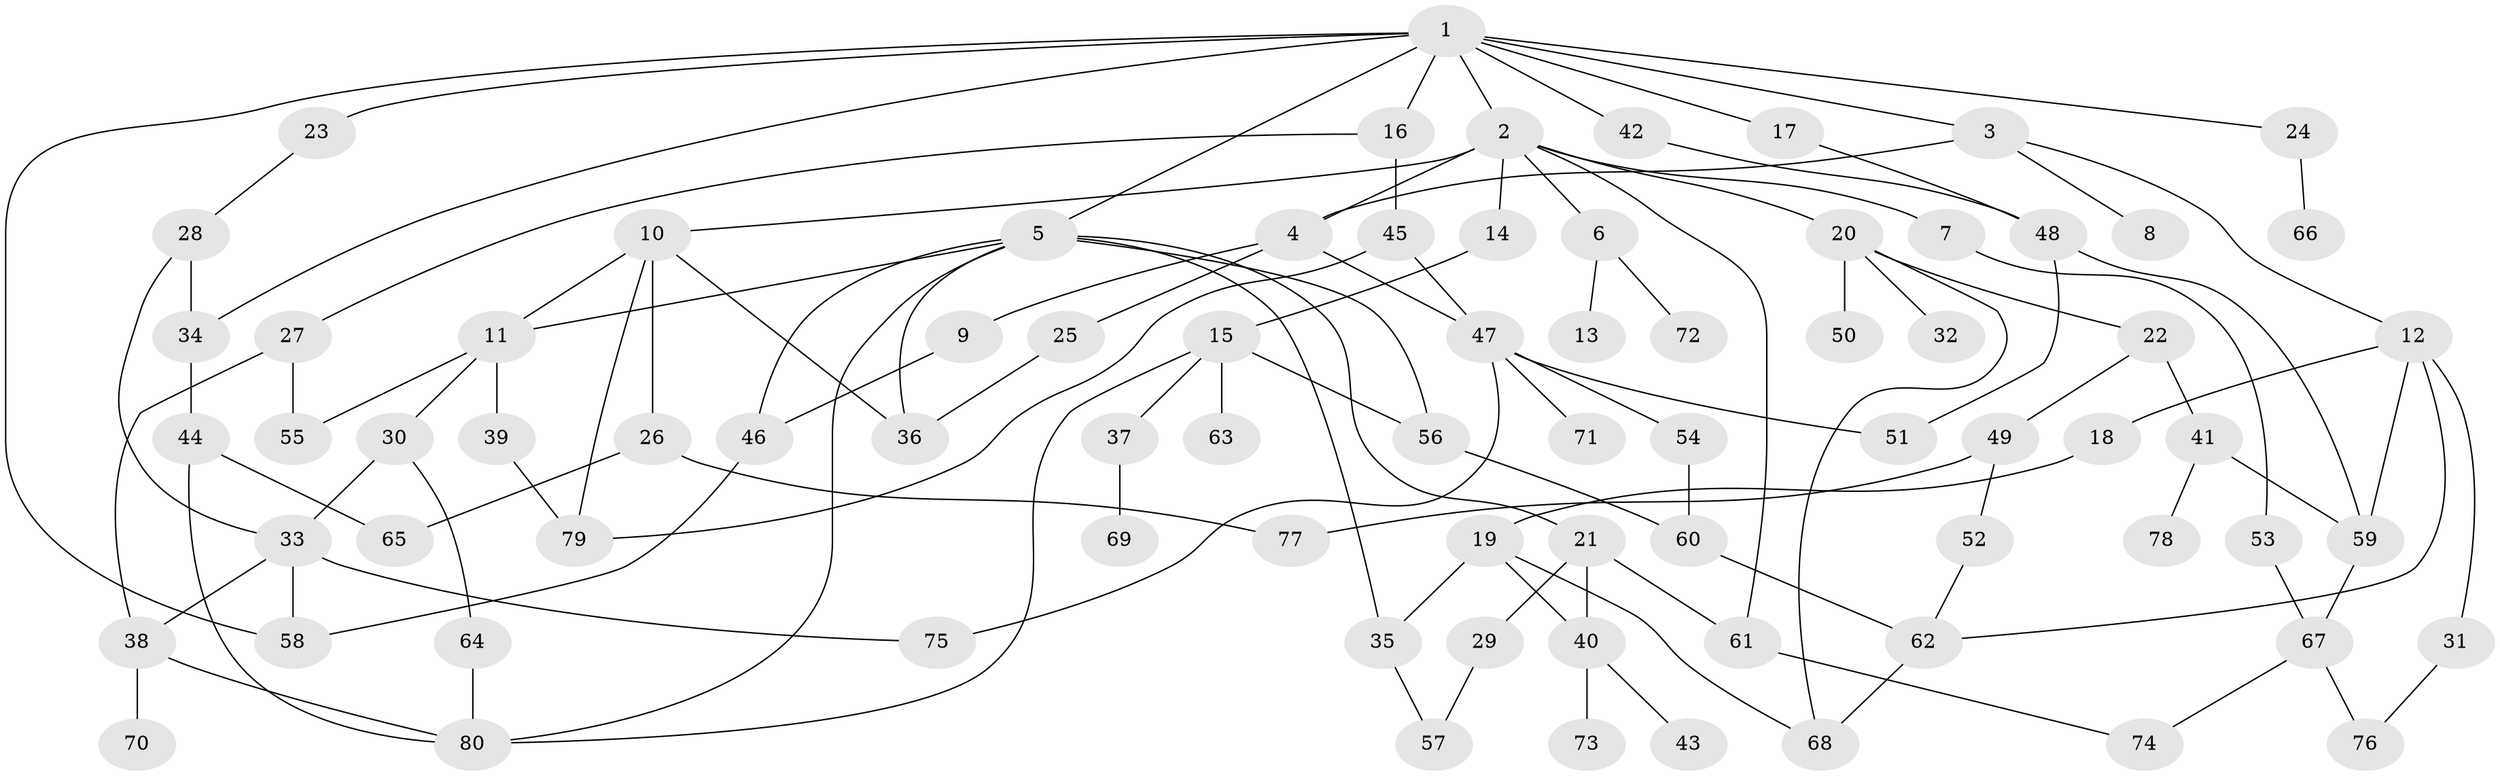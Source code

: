 // Generated by graph-tools (version 1.1) at 2025/13/03/09/25 04:13:25]
// undirected, 80 vertices, 117 edges
graph export_dot {
graph [start="1"]
  node [color=gray90,style=filled];
  1;
  2;
  3;
  4;
  5;
  6;
  7;
  8;
  9;
  10;
  11;
  12;
  13;
  14;
  15;
  16;
  17;
  18;
  19;
  20;
  21;
  22;
  23;
  24;
  25;
  26;
  27;
  28;
  29;
  30;
  31;
  32;
  33;
  34;
  35;
  36;
  37;
  38;
  39;
  40;
  41;
  42;
  43;
  44;
  45;
  46;
  47;
  48;
  49;
  50;
  51;
  52;
  53;
  54;
  55;
  56;
  57;
  58;
  59;
  60;
  61;
  62;
  63;
  64;
  65;
  66;
  67;
  68;
  69;
  70;
  71;
  72;
  73;
  74;
  75;
  76;
  77;
  78;
  79;
  80;
  1 -- 2;
  1 -- 3;
  1 -- 5;
  1 -- 16;
  1 -- 17;
  1 -- 23;
  1 -- 24;
  1 -- 34;
  1 -- 42;
  1 -- 58;
  2 -- 6;
  2 -- 7;
  2 -- 10;
  2 -- 14;
  2 -- 20;
  2 -- 61;
  2 -- 4;
  3 -- 4;
  3 -- 8;
  3 -- 12;
  4 -- 9;
  4 -- 25;
  4 -- 47;
  5 -- 11;
  5 -- 21;
  5 -- 46;
  5 -- 35;
  5 -- 36;
  5 -- 56;
  5 -- 80;
  6 -- 13;
  6 -- 72;
  7 -- 53;
  9 -- 46;
  10 -- 26;
  10 -- 79;
  10 -- 11;
  10 -- 36;
  11 -- 30;
  11 -- 39;
  11 -- 55;
  12 -- 18;
  12 -- 31;
  12 -- 62;
  12 -- 59;
  14 -- 15;
  15 -- 37;
  15 -- 56;
  15 -- 63;
  15 -- 80;
  16 -- 27;
  16 -- 45;
  17 -- 48;
  18 -- 19;
  19 -- 35;
  19 -- 40;
  19 -- 68;
  20 -- 22;
  20 -- 32;
  20 -- 50;
  20 -- 68;
  21 -- 29;
  21 -- 40;
  21 -- 61;
  22 -- 41;
  22 -- 49;
  23 -- 28;
  24 -- 66;
  25 -- 36;
  26 -- 65;
  26 -- 77;
  27 -- 55;
  27 -- 38;
  28 -- 33;
  28 -- 34;
  29 -- 57;
  30 -- 64;
  30 -- 33;
  31 -- 76;
  33 -- 38;
  33 -- 75;
  33 -- 58;
  34 -- 44;
  35 -- 57;
  37 -- 69;
  38 -- 70;
  38 -- 80;
  39 -- 79;
  40 -- 43;
  40 -- 73;
  41 -- 78;
  41 -- 59;
  42 -- 48;
  44 -- 80;
  44 -- 65;
  45 -- 79;
  45 -- 47;
  46 -- 58;
  47 -- 54;
  47 -- 71;
  47 -- 75;
  47 -- 51;
  48 -- 51;
  48 -- 59;
  49 -- 52;
  49 -- 77;
  52 -- 62;
  53 -- 67;
  54 -- 60;
  56 -- 60;
  59 -- 67;
  60 -- 62;
  61 -- 74;
  62 -- 68;
  64 -- 80;
  67 -- 76;
  67 -- 74;
}
